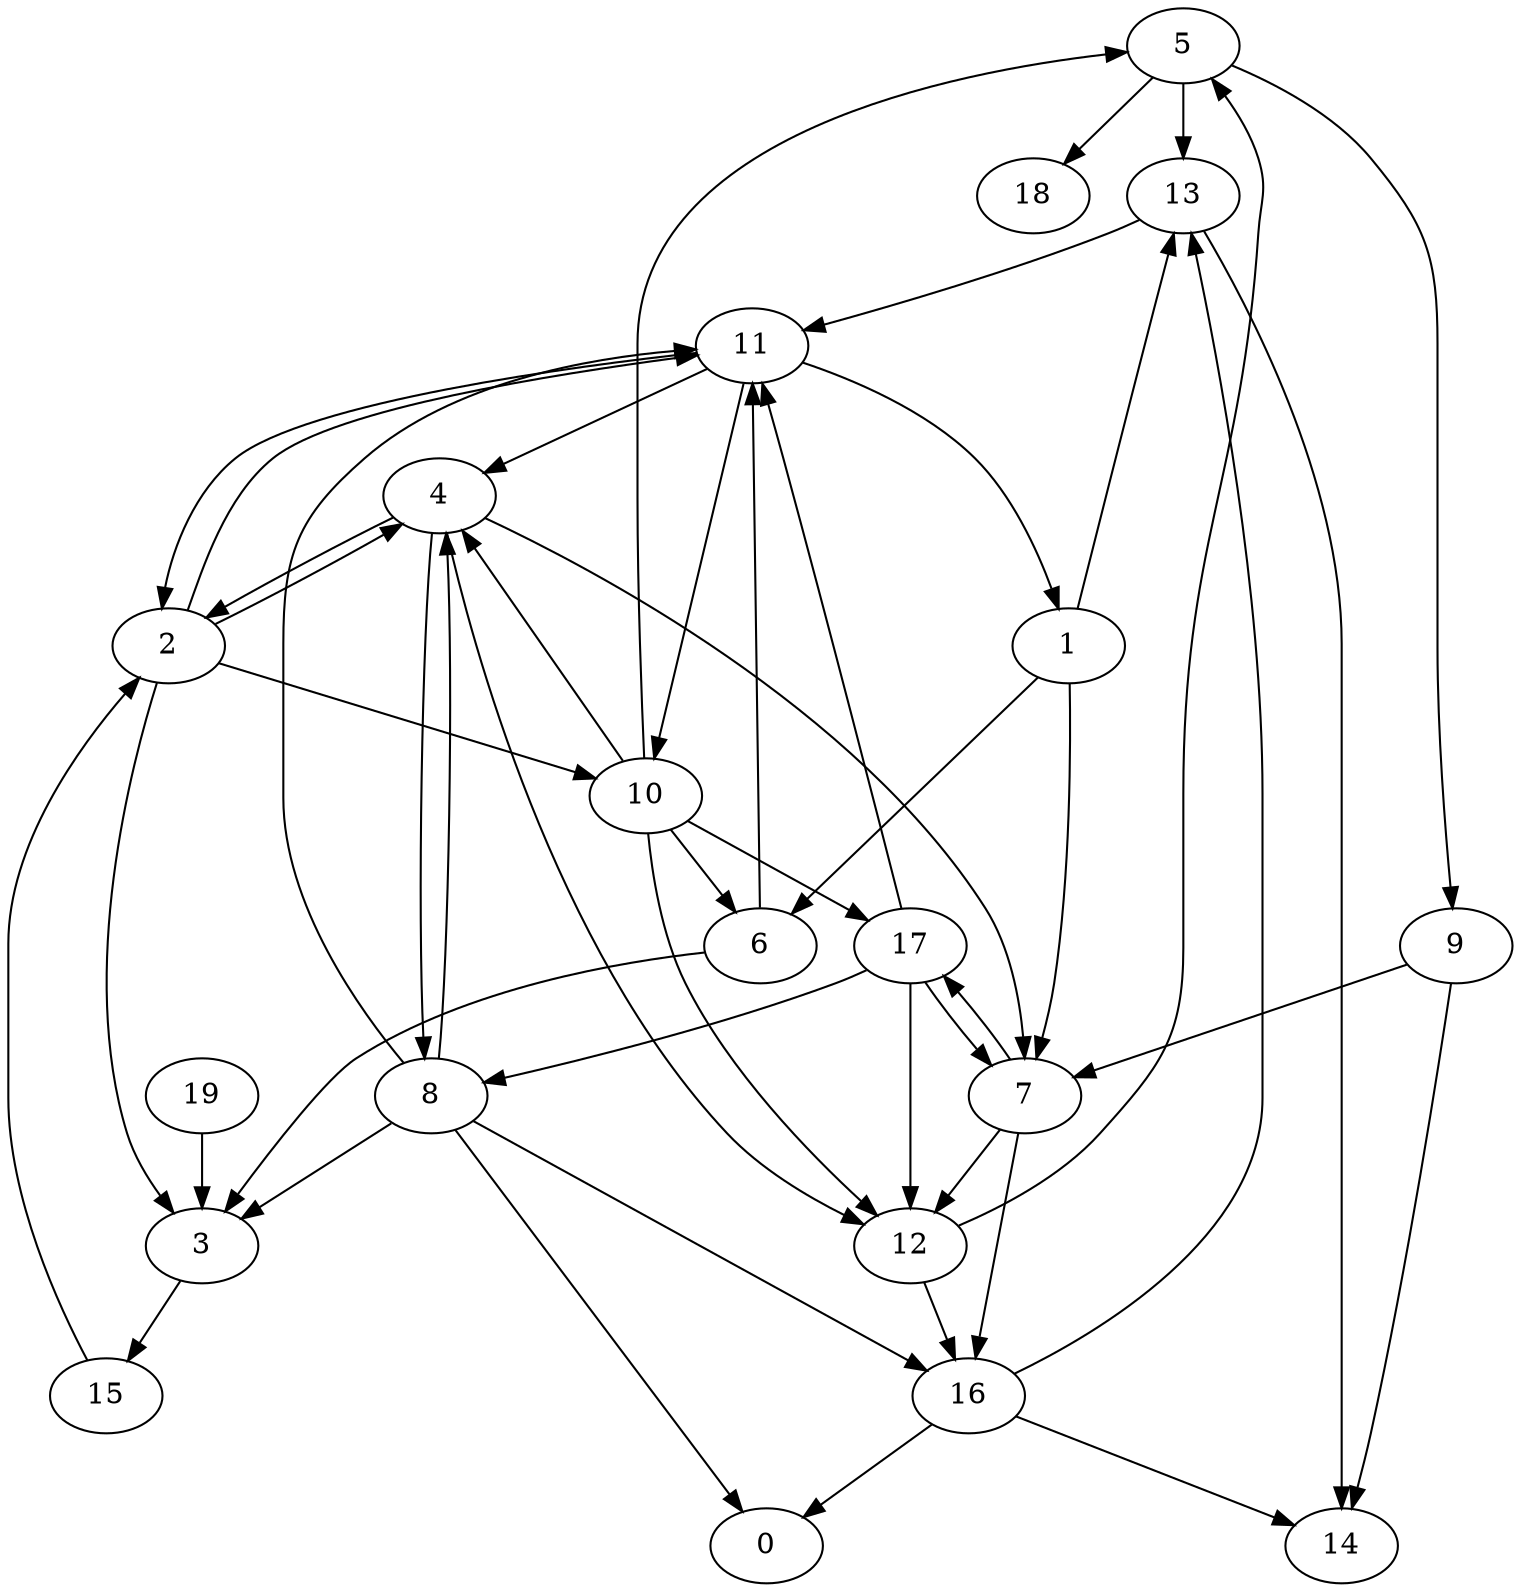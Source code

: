 digraph {5 -> 13[Label=1];
11 -> 4[Label=1];
12 -> 5[Label=1];
17 -> 11[Label=1];
2 -> 3[Label=2];
4 -> 8[Label=2];
8 -> 16[Label=2];
10 -> 12[Label=2];
16 -> 14[Label=2];
17 -> 8[Label=2];
2 -> 4[Label=3];
5 -> 18[Label=3];
6 -> 11[Label=3];
8 -> 0[Label=3];
8 -> 3[Label=3];
10 -> 4[Label=3];
11 -> 2[Label=3];
19 -> 3[Label=3];
1 -> 6[Label=5];
1 -> 7[Label=5];
9 -> 7[Label=5];
10 -> 17[Label=5];
12 -> 16[Label=5];
17 -> 12[Label=5];
2 -> 10[Label=6];
2 -> 11[Label=6];
4 -> 7[Label=6];
7 -> 16[Label=6];
8 -> 4[Label=6];
10 -> 5[Label=6];
11 -> 10[Label=6];
17 -> 7[Label=6];
7 -> 12[Label=7];
13 -> 14[Label=7];
16 -> 0[Label=7];
4 -> 2[Label=8];
5 -> 9[Label=8];
7 -> 17[Label=8];
10 -> 6[Label=8];
15 -> 2[Label=8];
16 -> 13[Label=8];
6 -> 3[Label=9];
8 -> 11[Label=9];
9 -> 14[Label=9];
11 -> 1[Label=9];
1 -> 13[Label=10];
3 -> 15[Label=10];
4 -> 12[Label=10];
13 -> 11[Label=10];
}